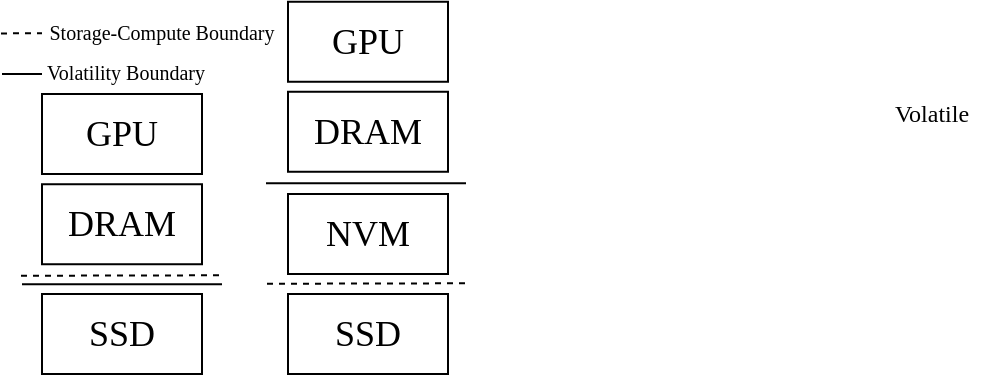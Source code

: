 <mxfile version="24.3.0" type="github">
  <diagram name="第 1 页" id="uAyjdqbHVxO7iasdIEQN">
    <mxGraphModel dx="401" dy="251" grid="1" gridSize="10" guides="1" tooltips="1" connect="1" arrows="1" fold="0" page="1" pageScale="1" pageWidth="827" pageHeight="1169" math="0" shadow="0">
      <root>
        <mxCell id="0" />
        <mxCell id="1" parent="0" />
        <mxCell id="S7OevWP9PczpmDWNFOSD-1" value="&lt;font style=&quot;font-size: 18px;&quot; face=&quot;Times New Roman&quot;&gt;GPU&lt;/font&gt;" style="rounded=0;whiteSpace=wrap;html=1;" parent="1" vertex="1">
          <mxGeometry x="200" y="110.0" width="80" height="40" as="geometry" />
        </mxCell>
        <mxCell id="S7OevWP9PczpmDWNFOSD-2" value="&lt;font face=&quot;Times New Roman&quot; style=&quot;font-size: 18px;&quot;&gt;DRAM&lt;/font&gt;" style="rounded=0;whiteSpace=wrap;html=1;strokeColor=default;align=center;verticalAlign=middle;fontFamily=Helvetica;fontSize=12;fontColor=default;fillColor=default;" parent="1" vertex="1">
          <mxGeometry x="200" y="155.12" width="80" height="40" as="geometry" />
        </mxCell>
        <mxCell id="S7OevWP9PczpmDWNFOSD-3" value="" style="endArrow=none;html=1;rounded=0;" parent="1" edge="1">
          <mxGeometry width="50" height="50" relative="1" as="geometry">
            <mxPoint x="190" y="205.12" as="sourcePoint" />
            <mxPoint x="290" y="205.12" as="targetPoint" />
          </mxGeometry>
        </mxCell>
        <mxCell id="S7OevWP9PczpmDWNFOSD-4" value="&lt;font style=&quot;font-size: 18px;&quot; face=&quot;Times New Roman&quot;&gt;SSD&lt;/font&gt;" style="rounded=0;whiteSpace=wrap;html=1;" parent="1" vertex="1">
          <mxGeometry x="200" y="210" width="80" height="40" as="geometry" />
        </mxCell>
        <mxCell id="S7OevWP9PczpmDWNFOSD-5" value="&lt;font style=&quot;font-size: 18px;&quot; face=&quot;Times New Roman&quot;&gt;GPU&lt;/font&gt;" style="rounded=0;whiteSpace=wrap;html=1;" parent="1" vertex="1">
          <mxGeometry x="323" y="63.88" width="80" height="40" as="geometry" />
        </mxCell>
        <mxCell id="S7OevWP9PczpmDWNFOSD-6" value="&lt;font face=&quot;Times New Roman&quot; style=&quot;font-size: 18px;&quot;&gt;DRAM&lt;/font&gt;" style="rounded=0;whiteSpace=wrap;html=1;strokeColor=default;align=center;verticalAlign=middle;fontFamily=Helvetica;fontSize=12;fontColor=default;fillColor=default;" parent="1" vertex="1">
          <mxGeometry x="323" y="108.88" width="80" height="40" as="geometry" />
        </mxCell>
        <mxCell id="S7OevWP9PczpmDWNFOSD-8" value="&lt;font style=&quot;font-size: 18px;&quot; face=&quot;Times New Roman&quot;&gt;SSD&lt;/font&gt;" style="rounded=0;whiteSpace=wrap;html=1;" parent="1" vertex="1">
          <mxGeometry x="323" y="210" width="80" height="40" as="geometry" />
        </mxCell>
        <mxCell id="S7OevWP9PczpmDWNFOSD-10" value="" style="endArrow=none;html=1;rounded=0;dashed=1;" parent="1" source="S7OevWP9PczpmDWNFOSD-9" edge="1">
          <mxGeometry width="50" height="50" relative="1" as="geometry">
            <mxPoint x="363" y="139.12" as="sourcePoint" />
            <mxPoint x="363" y="199.12" as="targetPoint" />
          </mxGeometry>
        </mxCell>
        <mxCell id="S7OevWP9PczpmDWNFOSD-16" value="&lt;div&gt;&lt;font face=&quot;Times New Roman&quot;&gt;Volatile&lt;/font&gt;&lt;/div&gt;" style="text;html=1;align=center;verticalAlign=middle;whiteSpace=wrap;rounded=0;" parent="1" vertex="1">
          <mxGeometry x="620" y="110" width="50" height="20" as="geometry" />
        </mxCell>
        <mxCell id="S7OevWP9PczpmDWNFOSD-23" value="" style="endArrow=none;html=1;rounded=0;dashed=1;" parent="1" edge="1">
          <mxGeometry width="50" height="50" relative="1" as="geometry">
            <mxPoint x="312.5" y="204.88" as="sourcePoint" />
            <mxPoint x="413.5" y="204.64" as="targetPoint" />
          </mxGeometry>
        </mxCell>
        <mxCell id="S7OevWP9PczpmDWNFOSD-9" value="&lt;font style=&quot;font-size: 18px;&quot; face=&quot;Times New Roman&quot;&gt;NVM&lt;/font&gt;" style="rounded=0;whiteSpace=wrap;html=1;" parent="1" vertex="1">
          <mxGeometry x="323" y="160" width="80" height="40" as="geometry" />
        </mxCell>
        <mxCell id="S7OevWP9PczpmDWNFOSD-24" value="" style="endArrow=none;html=1;rounded=0;" parent="1" edge="1">
          <mxGeometry width="50" height="50" relative="1" as="geometry">
            <mxPoint x="312" y="154.64" as="sourcePoint" />
            <mxPoint x="412" y="154.64" as="targetPoint" />
          </mxGeometry>
        </mxCell>
        <mxCell id="d3YoMlKUpMvgJWGNqZQv-1" value="" style="endArrow=none;html=1;rounded=0;dashed=1;" edge="1" parent="1">
          <mxGeometry width="50" height="50" relative="1" as="geometry">
            <mxPoint x="189.5" y="200.88" as="sourcePoint" />
            <mxPoint x="290.5" y="200.64" as="targetPoint" />
          </mxGeometry>
        </mxCell>
        <mxCell id="d3YoMlKUpMvgJWGNqZQv-2" value="" style="endArrow=none;html=1;rounded=0;dashed=1;" edge="1" parent="1">
          <mxGeometry width="50" height="50" relative="1" as="geometry">
            <mxPoint x="179.5" y="79.72" as="sourcePoint" />
            <mxPoint x="200" y="79.6" as="targetPoint" />
          </mxGeometry>
        </mxCell>
        <mxCell id="d3YoMlKUpMvgJWGNqZQv-3" value="&lt;font style=&quot;font-size: 10px;&quot; face=&quot;Times New Roman&quot;&gt;Storage-Compute Boundary&lt;/font&gt;" style="text;html=1;align=center;verticalAlign=bottom;whiteSpace=wrap;rounded=0;fontSize=16;" vertex="1" parent="1">
          <mxGeometry x="200" y="68.88" width="120" height="20" as="geometry" />
        </mxCell>
        <mxCell id="d3YoMlKUpMvgJWGNqZQv-4" value="" style="endArrow=none;html=1;rounded=0;" edge="1" parent="1">
          <mxGeometry width="50" height="50" relative="1" as="geometry">
            <mxPoint x="180" y="100" as="sourcePoint" />
            <mxPoint x="200" y="100" as="targetPoint" />
          </mxGeometry>
        </mxCell>
        <mxCell id="d3YoMlKUpMvgJWGNqZQv-5" value="&lt;font style=&quot;font-size: 10px;&quot; face=&quot;Times New Roman&quot;&gt;Volatility Boundary&lt;/font&gt;" style="text;html=1;align=center;verticalAlign=bottom;whiteSpace=wrap;rounded=0;fontSize=16;" vertex="1" parent="1">
          <mxGeometry x="182" y="88.88" width="120" height="20" as="geometry" />
        </mxCell>
      </root>
    </mxGraphModel>
  </diagram>
</mxfile>
